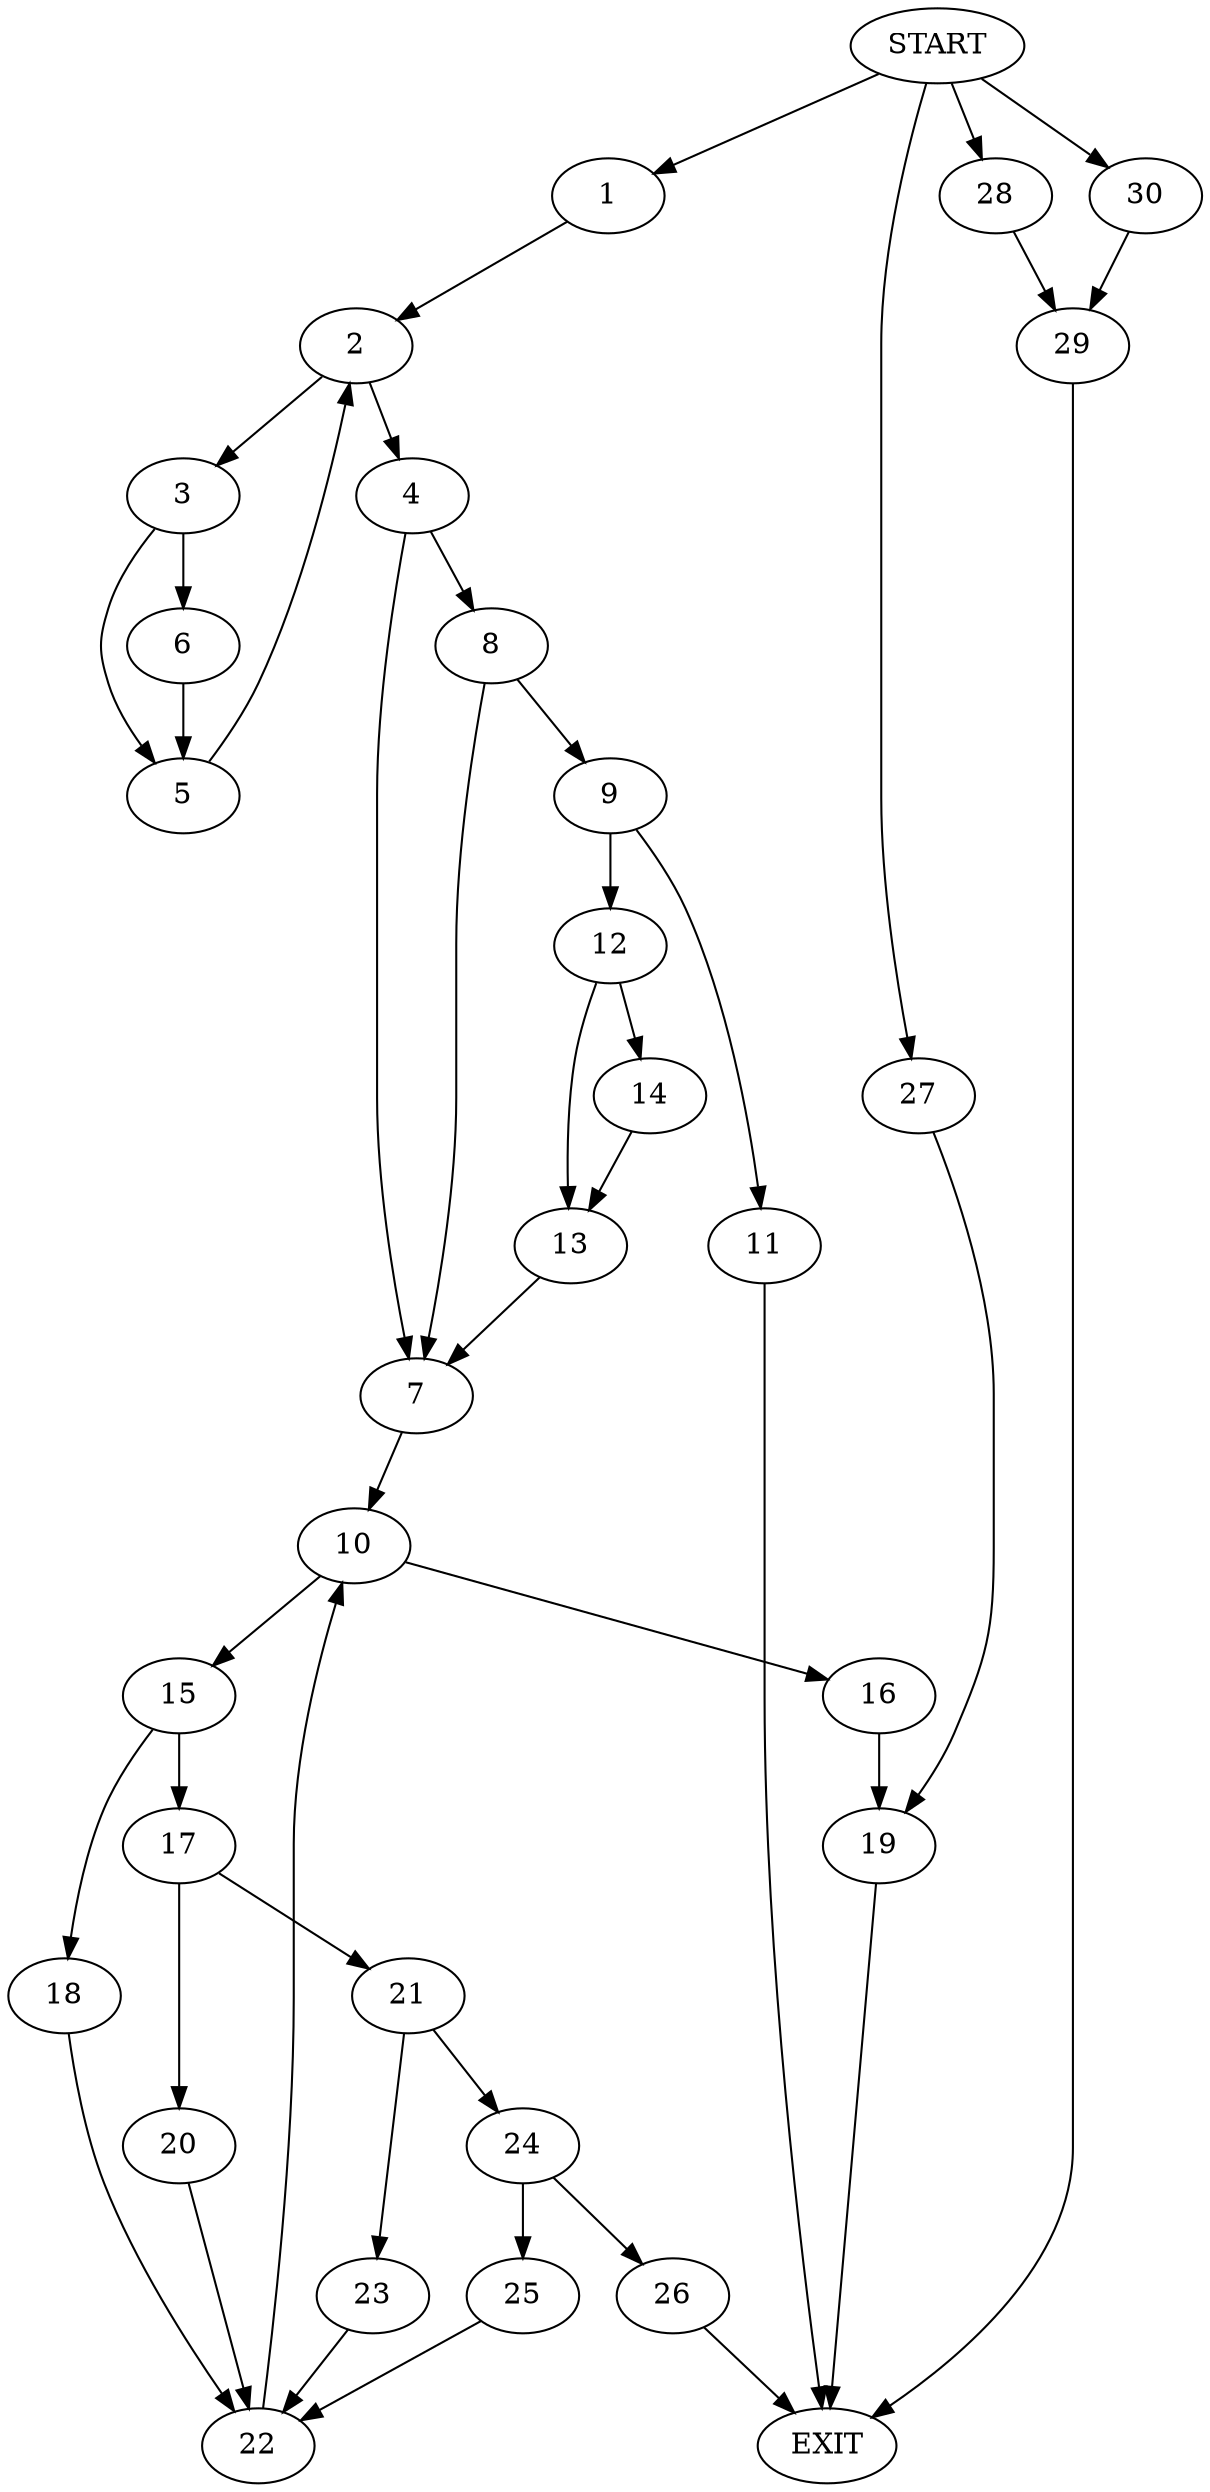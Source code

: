 digraph {
0 [label="START"]
31 [label="EXIT"]
0 -> 1
1 -> 2
2 -> 3
2 -> 4
3 -> 5
3 -> 6
4 -> 7
4 -> 8
5 -> 2
6 -> 5
8 -> 7
8 -> 9
7 -> 10
9 -> 11
9 -> 12
12 -> 13
12 -> 14
11 -> 31
13 -> 7
14 -> 13
10 -> 15
10 -> 16
15 -> 17
15 -> 18
16 -> 19
17 -> 20
17 -> 21
18 -> 22
20 -> 22
21 -> 23
21 -> 24
22 -> 10
23 -> 22
24 -> 25
24 -> 26
25 -> 22
26 -> 31
19 -> 31
0 -> 27
27 -> 19
0 -> 28
28 -> 29
29 -> 31
0 -> 30
30 -> 29
}
